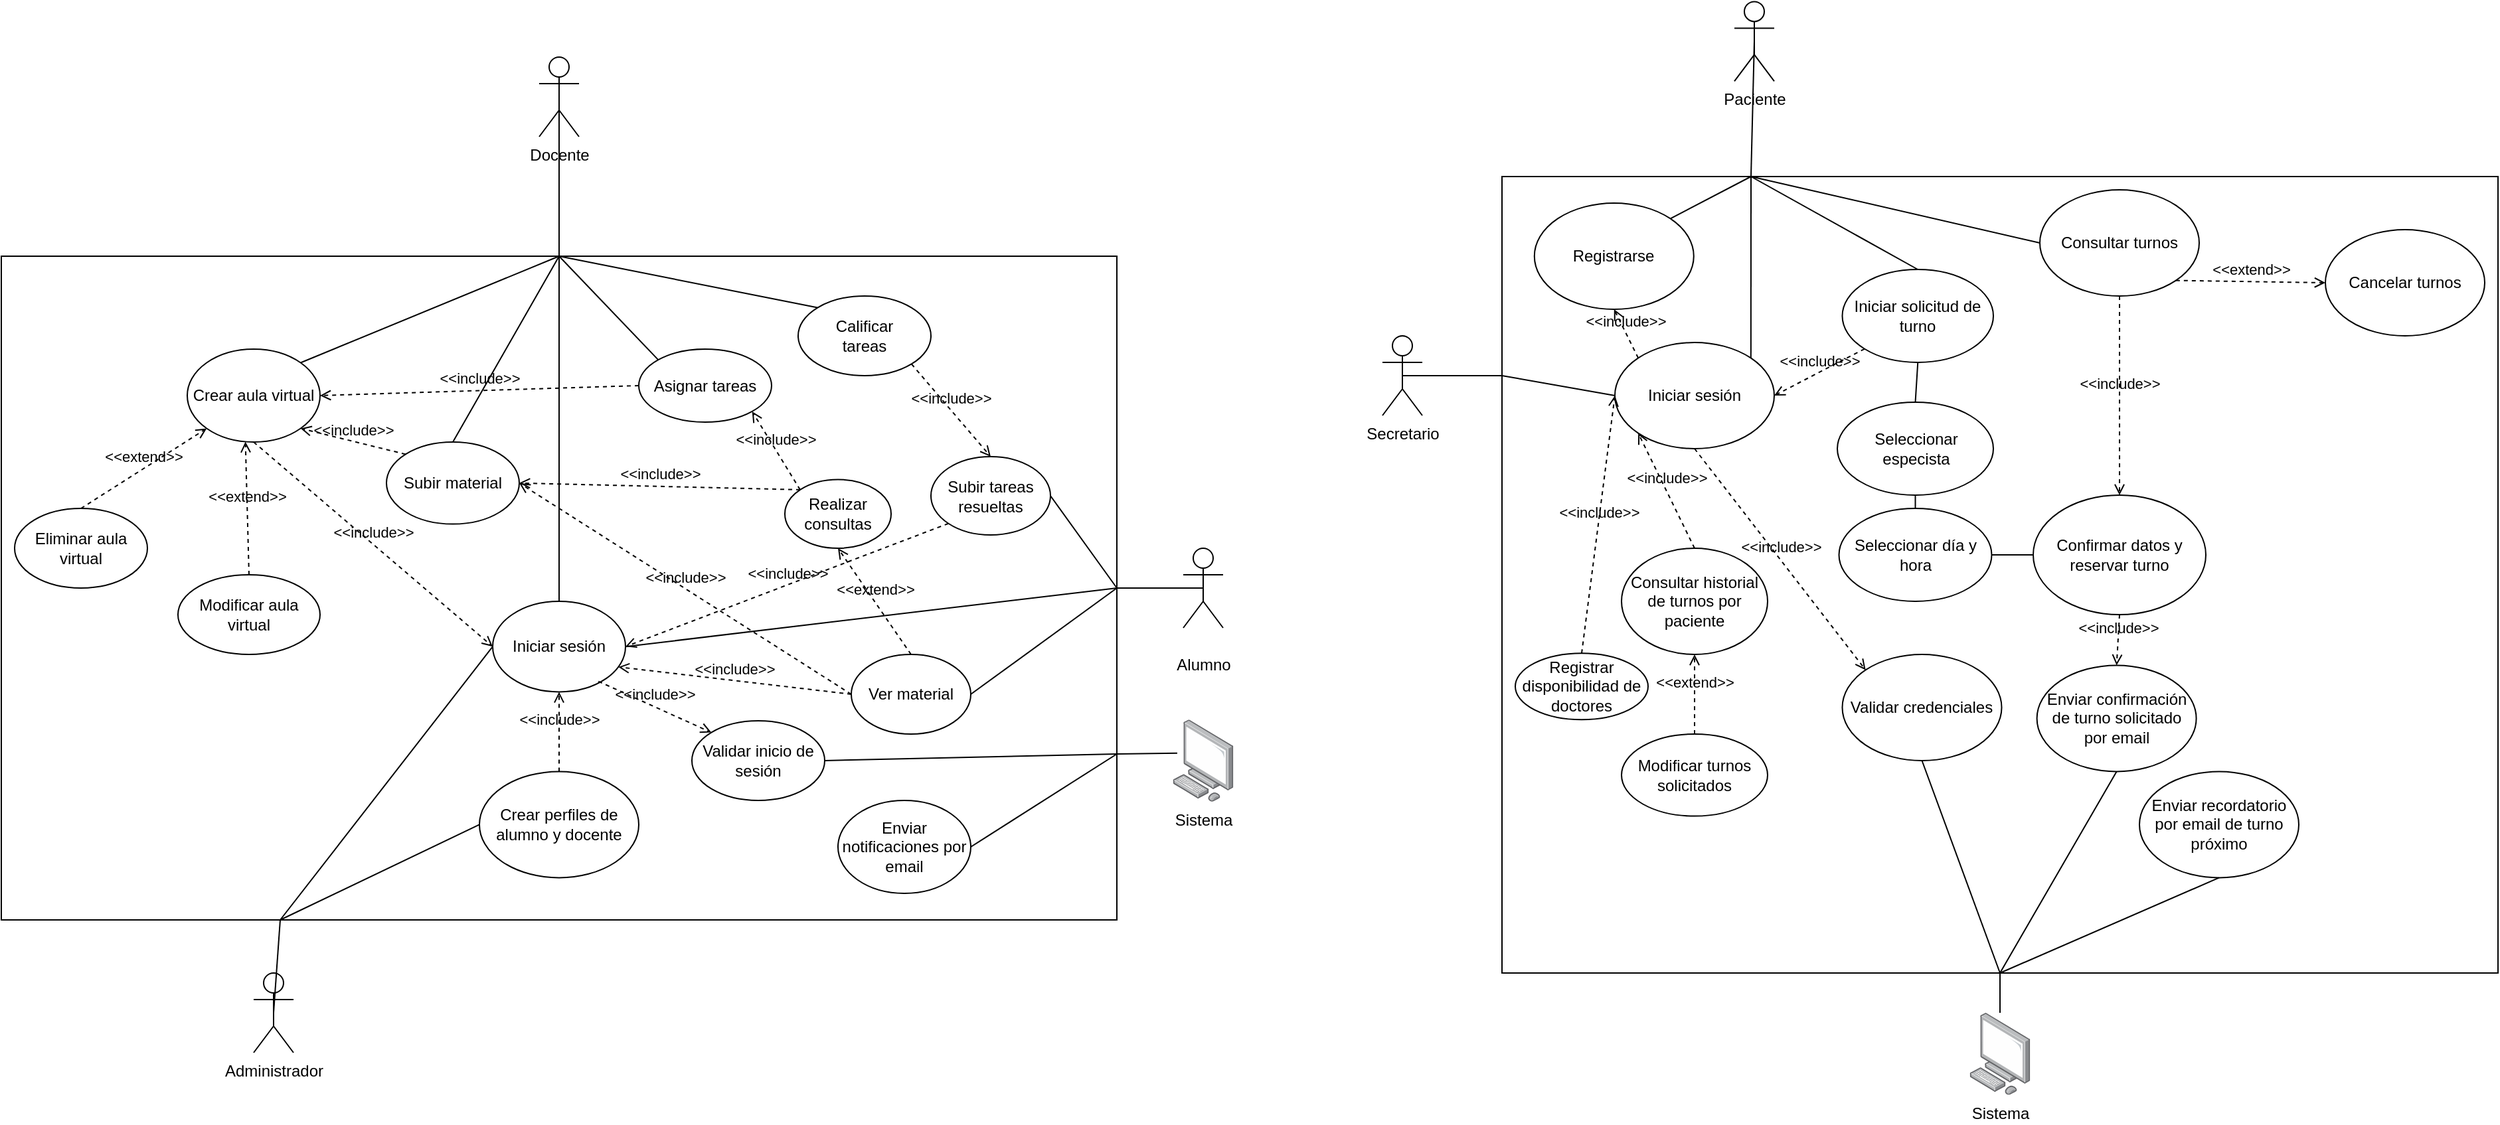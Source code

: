 <mxfile version="26.2.14">
  <diagram name="Página-1" id="scErUevI-4GT9AYKOMYy">
    <mxGraphModel dx="2680" dy="1925" grid="1" gridSize="10" guides="1" tooltips="1" connect="1" arrows="1" fold="1" page="1" pageScale="1" pageWidth="827" pageHeight="1169" math="0" shadow="0">
      <root>
        <mxCell id="0" />
        <mxCell id="1" parent="0" />
        <mxCell id="3wIR6ko056dWElmyYk91-91" value="" style="rounded=0;whiteSpace=wrap;html=1;" vertex="1" parent="1">
          <mxGeometry x="1020" y="-1000" width="750" height="600" as="geometry" />
        </mxCell>
        <mxCell id="y31MND58anYvLnVCojib-1" value="Docente" style="shape=umlActor;verticalLabelPosition=bottom;verticalAlign=top;html=1;outlineConnect=0;" parent="1" vertex="1">
          <mxGeometry x="295" y="-1090" width="30" height="60" as="geometry" />
        </mxCell>
        <mxCell id="3wIR6ko056dWElmyYk91-3" value="" style="rounded=0;whiteSpace=wrap;html=1;" vertex="1" parent="1">
          <mxGeometry x="-110" y="-940" width="840" height="500" as="geometry" />
        </mxCell>
        <mxCell id="3wIR6ko056dWElmyYk91-5" value="Sistema" style="image;points=[];aspect=fixed;html=1;align=center;shadow=0;dashed=0;image=img/lib/allied_telesis/computer_and_terminals/Personal_Computer.svg;" vertex="1" parent="1">
          <mxGeometry x="772.2" y="-590.9" width="45.6" height="61.8" as="geometry" />
        </mxCell>
        <mxCell id="3wIR6ko056dWElmyYk91-6" value="Administrador" style="shape=umlActor;verticalLabelPosition=bottom;verticalAlign=top;html=1;outlineConnect=0;" vertex="1" parent="1">
          <mxGeometry x="80" y="-400" width="30" height="60" as="geometry" />
        </mxCell>
        <mxCell id="3wIR6ko056dWElmyYk91-7" value="Iniciar sesión" style="ellipse;whiteSpace=wrap;html=1;" vertex="1" parent="1">
          <mxGeometry x="260" y="-680" width="100" height="68.2" as="geometry" />
        </mxCell>
        <mxCell id="3wIR6ko056dWElmyYk91-10" value="" style="endArrow=none;html=1;rounded=0;entryX=0.5;entryY=0.5;entryDx=0;entryDy=0;entryPerimeter=0;exitX=0.25;exitY=1;exitDx=0;exitDy=0;" edge="1" parent="1" source="3wIR6ko056dWElmyYk91-3" target="3wIR6ko056dWElmyYk91-6">
          <mxGeometry width="50" height="50" relative="1" as="geometry">
            <mxPoint x="140" y="-480" as="sourcePoint" />
            <mxPoint x="190" y="-530" as="targetPoint" />
          </mxGeometry>
        </mxCell>
        <mxCell id="3wIR6ko056dWElmyYk91-13" value="" style="endArrow=none;html=1;rounded=0;entryX=0;entryY=0.5;entryDx=0;entryDy=0;exitX=0.25;exitY=1;exitDx=0;exitDy=0;" edge="1" parent="1" source="3wIR6ko056dWElmyYk91-3" target="3wIR6ko056dWElmyYk91-7">
          <mxGeometry width="50" height="50" relative="1" as="geometry">
            <mxPoint x="80" y="-470" as="sourcePoint" />
            <mxPoint x="130" y="-520" as="targetPoint" />
          </mxGeometry>
        </mxCell>
        <mxCell id="3wIR6ko056dWElmyYk91-14" value="Crear perfiles de alumno y docente" style="ellipse;whiteSpace=wrap;html=1;" vertex="1" parent="1">
          <mxGeometry x="250" y="-551.8" width="120" height="80" as="geometry" />
        </mxCell>
        <mxCell id="3wIR6ko056dWElmyYk91-15" value="" style="endArrow=none;html=1;rounded=0;entryX=0;entryY=0.5;entryDx=0;entryDy=0;exitX=0.25;exitY=1;exitDx=0;exitDy=0;" edge="1" parent="1" source="3wIR6ko056dWElmyYk91-3" target="3wIR6ko056dWElmyYk91-14">
          <mxGeometry width="50" height="50" relative="1" as="geometry">
            <mxPoint x="130" y="-400" as="sourcePoint" />
            <mxPoint x="220" y="-490" as="targetPoint" />
          </mxGeometry>
        </mxCell>
        <mxCell id="3wIR6ko056dWElmyYk91-16" value="&amp;lt;&amp;lt;include&amp;gt;&amp;gt;" style="html=1;verticalAlign=bottom;labelBackgroundColor=none;endArrow=open;endFill=0;dashed=1;rounded=0;exitX=0.5;exitY=0;exitDx=0;exitDy=0;entryX=0.5;entryY=1;entryDx=0;entryDy=0;" edge="1" parent="1" source="3wIR6ko056dWElmyYk91-14" target="3wIR6ko056dWElmyYk91-7">
          <mxGeometry width="160" relative="1" as="geometry">
            <mxPoint x="300" y="-640" as="sourcePoint" />
            <mxPoint x="460" y="-640" as="targetPoint" />
          </mxGeometry>
        </mxCell>
        <mxCell id="3wIR6ko056dWElmyYk91-17" value="Crear aula virtual" style="ellipse;whiteSpace=wrap;html=1;" vertex="1" parent="1">
          <mxGeometry x="30" y="-870" width="100" height="70" as="geometry" />
        </mxCell>
        <mxCell id="3wIR6ko056dWElmyYk91-18" value="Modificar aula virtual" style="ellipse;whiteSpace=wrap;html=1;" vertex="1" parent="1">
          <mxGeometry x="23" y="-700" width="107" height="60" as="geometry" />
        </mxCell>
        <mxCell id="3wIR6ko056dWElmyYk91-19" value="Subir material" style="ellipse;whiteSpace=wrap;html=1;" vertex="1" parent="1">
          <mxGeometry x="180" y="-800" width="100" height="61.8" as="geometry" />
        </mxCell>
        <mxCell id="3wIR6ko056dWElmyYk91-25" value="Eliminar aula virtual" style="ellipse;whiteSpace=wrap;html=1;" vertex="1" parent="1">
          <mxGeometry x="-100" y="-750" width="100" height="60" as="geometry" />
        </mxCell>
        <mxCell id="3wIR6ko056dWElmyYk91-31" value="Asignar tareas" style="ellipse;whiteSpace=wrap;html=1;" vertex="1" parent="1">
          <mxGeometry x="370" y="-870" width="100" height="55" as="geometry" />
        </mxCell>
        <mxCell id="3wIR6ko056dWElmyYk91-35" value="Calificar&lt;div&gt;tareas&lt;/div&gt;" style="ellipse;whiteSpace=wrap;html=1;" vertex="1" parent="1">
          <mxGeometry x="490" y="-910" width="100" height="60" as="geometry" />
        </mxCell>
        <mxCell id="3wIR6ko056dWElmyYk91-37" value="" style="endArrow=none;html=1;rounded=0;exitX=1;exitY=0;exitDx=0;exitDy=0;entryX=0.5;entryY=0;entryDx=0;entryDy=0;" edge="1" parent="1" source="3wIR6ko056dWElmyYk91-17" target="3wIR6ko056dWElmyYk91-3">
          <mxGeometry width="50" height="50" relative="1" as="geometry">
            <mxPoint x="250" y="-850" as="sourcePoint" />
            <mxPoint x="300" y="-900" as="targetPoint" />
          </mxGeometry>
        </mxCell>
        <mxCell id="3wIR6ko056dWElmyYk91-38" value="" style="endArrow=none;html=1;rounded=0;entryX=0.5;entryY=0;entryDx=0;entryDy=0;exitX=0.5;exitY=0;exitDx=0;exitDy=0;" edge="1" parent="1" source="3wIR6ko056dWElmyYk91-19" target="3wIR6ko056dWElmyYk91-3">
          <mxGeometry width="50" height="50" relative="1" as="geometry">
            <mxPoint x="290" y="-840" as="sourcePoint" />
            <mxPoint x="340" y="-890" as="targetPoint" />
          </mxGeometry>
        </mxCell>
        <mxCell id="3wIR6ko056dWElmyYk91-39" value="" style="endArrow=none;html=1;rounded=0;entryX=0.5;entryY=0;entryDx=0;entryDy=0;exitX=0.5;exitY=0;exitDx=0;exitDy=0;" edge="1" parent="1" source="3wIR6ko056dWElmyYk91-7" target="3wIR6ko056dWElmyYk91-3">
          <mxGeometry width="50" height="50" relative="1" as="geometry">
            <mxPoint x="330" y="-780" as="sourcePoint" />
            <mxPoint x="380" y="-830" as="targetPoint" />
          </mxGeometry>
        </mxCell>
        <mxCell id="3wIR6ko056dWElmyYk91-40" value="" style="endArrow=none;html=1;rounded=0;exitX=0.5;exitY=0;exitDx=0;exitDy=0;entryX=0;entryY=0;entryDx=0;entryDy=0;" edge="1" parent="1" source="3wIR6ko056dWElmyYk91-3" target="3wIR6ko056dWElmyYk91-31">
          <mxGeometry width="50" height="50" relative="1" as="geometry">
            <mxPoint x="310" y="-930" as="sourcePoint" />
            <mxPoint x="420" y="-860" as="targetPoint" />
          </mxGeometry>
        </mxCell>
        <mxCell id="3wIR6ko056dWElmyYk91-41" value="" style="endArrow=none;html=1;rounded=0;exitX=0.5;exitY=0;exitDx=0;exitDy=0;entryX=0;entryY=0;entryDx=0;entryDy=0;" edge="1" parent="1" source="3wIR6ko056dWElmyYk91-3" target="3wIR6ko056dWElmyYk91-35">
          <mxGeometry width="50" height="50" relative="1" as="geometry">
            <mxPoint x="380" y="-830" as="sourcePoint" />
            <mxPoint x="430" y="-880" as="targetPoint" />
          </mxGeometry>
        </mxCell>
        <mxCell id="3wIR6ko056dWElmyYk91-42" value="" style="endArrow=none;html=1;rounded=0;entryX=0.5;entryY=0.5;entryDx=0;entryDy=0;entryPerimeter=0;exitX=0.5;exitY=0;exitDx=0;exitDy=0;" edge="1" parent="1" source="3wIR6ko056dWElmyYk91-3" target="y31MND58anYvLnVCojib-1">
          <mxGeometry width="50" height="50" relative="1" as="geometry">
            <mxPoint x="280" y="-950" as="sourcePoint" />
            <mxPoint x="330" y="-1000" as="targetPoint" />
          </mxGeometry>
        </mxCell>
        <mxCell id="3wIR6ko056dWElmyYk91-46" value="&amp;lt;&amp;lt;include&amp;gt;&amp;gt;" style="html=1;verticalAlign=bottom;labelBackgroundColor=none;endArrow=open;endFill=0;dashed=1;rounded=0;exitX=0.5;exitY=1;exitDx=0;exitDy=0;entryX=0;entryY=0.5;entryDx=0;entryDy=0;" edge="1" parent="1" source="3wIR6ko056dWElmyYk91-17" target="3wIR6ko056dWElmyYk91-7">
          <mxGeometry width="160" relative="1" as="geometry">
            <mxPoint y="-720" as="sourcePoint" />
            <mxPoint x="160" y="-720" as="targetPoint" />
          </mxGeometry>
        </mxCell>
        <mxCell id="3wIR6ko056dWElmyYk91-47" value="&amp;lt;&amp;lt;include&amp;gt;&amp;gt;" style="html=1;verticalAlign=bottom;labelBackgroundColor=none;endArrow=open;endFill=0;dashed=1;rounded=0;entryX=1;entryY=1;entryDx=0;entryDy=0;exitX=0;exitY=0;exitDx=0;exitDy=0;" edge="1" parent="1" source="3wIR6ko056dWElmyYk91-19" target="3wIR6ko056dWElmyYk91-17">
          <mxGeometry width="160" relative="1" as="geometry">
            <mxPoint x="20" y="-700" as="sourcePoint" />
            <mxPoint x="180" y="-700" as="targetPoint" />
          </mxGeometry>
        </mxCell>
        <mxCell id="3wIR6ko056dWElmyYk91-48" value="&amp;lt;&amp;lt;include&amp;gt;&amp;gt;" style="html=1;verticalAlign=bottom;labelBackgroundColor=none;endArrow=open;endFill=0;dashed=1;rounded=0;exitX=0;exitY=0.5;exitDx=0;exitDy=0;entryX=1;entryY=0.5;entryDx=0;entryDy=0;" edge="1" parent="1" source="3wIR6ko056dWElmyYk91-31" target="3wIR6ko056dWElmyYk91-17">
          <mxGeometry width="160" relative="1" as="geometry">
            <mxPoint x="450" y="-680" as="sourcePoint" />
            <mxPoint x="610" y="-680" as="targetPoint" />
          </mxGeometry>
        </mxCell>
        <mxCell id="3wIR6ko056dWElmyYk91-51" value="&lt;br&gt;Alumno" style="shape=umlActor;verticalLabelPosition=bottom;verticalAlign=top;html=1;outlineConnect=0;" vertex="1" parent="1">
          <mxGeometry x="780" y="-720" width="30" height="60" as="geometry" />
        </mxCell>
        <mxCell id="3wIR6ko056dWElmyYk91-52" value="Ver material" style="ellipse;whiteSpace=wrap;html=1;" vertex="1" parent="1">
          <mxGeometry x="530" y="-640" width="90" height="60" as="geometry" />
        </mxCell>
        <mxCell id="3wIR6ko056dWElmyYk91-53" value="Realizar consultas" style="ellipse;whiteSpace=wrap;html=1;" vertex="1" parent="1">
          <mxGeometry x="480" y="-771.8" width="80" height="51.8" as="geometry" />
        </mxCell>
        <mxCell id="3wIR6ko056dWElmyYk91-54" value="Subir tareas resueltas" style="ellipse;whiteSpace=wrap;html=1;" vertex="1" parent="1">
          <mxGeometry x="590" y="-789" width="90" height="59" as="geometry" />
        </mxCell>
        <mxCell id="3wIR6ko056dWElmyYk91-55" value="&amp;lt;&amp;lt;include&amp;gt;&amp;gt;" style="html=1;verticalAlign=bottom;labelBackgroundColor=none;endArrow=open;endFill=0;dashed=1;rounded=0;exitX=1;exitY=1;exitDx=0;exitDy=0;entryX=0.5;entryY=0;entryDx=0;entryDy=0;" edge="1" parent="1" source="3wIR6ko056dWElmyYk91-35" target="3wIR6ko056dWElmyYk91-54">
          <mxGeometry width="160" relative="1" as="geometry">
            <mxPoint x="640" y="-780" as="sourcePoint" />
            <mxPoint x="800" y="-780" as="targetPoint" />
          </mxGeometry>
        </mxCell>
        <mxCell id="3wIR6ko056dWElmyYk91-56" value="&amp;lt;&amp;lt;include&amp;gt;&amp;gt;" style="html=1;verticalAlign=bottom;labelBackgroundColor=none;endArrow=open;endFill=0;dashed=1;rounded=0;exitX=0;exitY=0;exitDx=0;exitDy=0;entryX=1;entryY=0.5;entryDx=0;entryDy=0;" edge="1" parent="1" source="3wIR6ko056dWElmyYk91-53" target="3wIR6ko056dWElmyYk91-19">
          <mxGeometry width="160" relative="1" as="geometry">
            <mxPoint x="450" y="-680" as="sourcePoint" />
            <mxPoint x="610" y="-680" as="targetPoint" />
          </mxGeometry>
        </mxCell>
        <mxCell id="3wIR6ko056dWElmyYk91-57" value="&amp;lt;&amp;lt;include&amp;gt;&amp;gt;" style="html=1;verticalAlign=bottom;labelBackgroundColor=none;endArrow=open;endFill=0;dashed=1;rounded=0;exitX=0;exitY=0;exitDx=0;exitDy=0;entryX=1;entryY=1;entryDx=0;entryDy=0;" edge="1" parent="1" source="3wIR6ko056dWElmyYk91-53" target="3wIR6ko056dWElmyYk91-31">
          <mxGeometry width="160" relative="1" as="geometry">
            <mxPoint x="440" y="-720" as="sourcePoint" />
            <mxPoint x="600" y="-720" as="targetPoint" />
          </mxGeometry>
        </mxCell>
        <mxCell id="3wIR6ko056dWElmyYk91-58" value="&amp;lt;&amp;lt;include&amp;gt;&amp;gt;" style="html=1;verticalAlign=bottom;labelBackgroundColor=none;endArrow=open;endFill=0;dashed=1;rounded=0;exitX=0;exitY=0.5;exitDx=0;exitDy=0;entryX=1;entryY=0.5;entryDx=0;entryDy=0;" edge="1" parent="1" source="3wIR6ko056dWElmyYk91-52" target="3wIR6ko056dWElmyYk91-19">
          <mxGeometry width="160" relative="1" as="geometry">
            <mxPoint x="540" y="-590" as="sourcePoint" />
            <mxPoint x="700" y="-590" as="targetPoint" />
          </mxGeometry>
        </mxCell>
        <mxCell id="3wIR6ko056dWElmyYk91-59" value="" style="endArrow=none;html=1;rounded=0;entryX=1;entryY=0.5;entryDx=0;entryDy=0;exitX=1;exitY=0.5;exitDx=0;exitDy=0;" edge="1" parent="1" source="3wIR6ko056dWElmyYk91-54" target="3wIR6ko056dWElmyYk91-3">
          <mxGeometry width="50" height="50" relative="1" as="geometry">
            <mxPoint x="650" y="-600" as="sourcePoint" />
            <mxPoint x="700" y="-650" as="targetPoint" />
          </mxGeometry>
        </mxCell>
        <mxCell id="3wIR6ko056dWElmyYk91-61" value="" style="endArrow=none;html=1;rounded=0;exitX=1;exitY=0.5;exitDx=0;exitDy=0;entryX=1;entryY=0.5;entryDx=0;entryDy=0;" edge="1" parent="1" source="3wIR6ko056dWElmyYk91-52" target="3wIR6ko056dWElmyYk91-3">
          <mxGeometry width="50" height="50" relative="1" as="geometry">
            <mxPoint x="680" y="-630" as="sourcePoint" />
            <mxPoint x="730" y="-680" as="targetPoint" />
          </mxGeometry>
        </mxCell>
        <mxCell id="3wIR6ko056dWElmyYk91-62" value="" style="endArrow=none;html=1;rounded=0;entryX=0.5;entryY=0.5;entryDx=0;entryDy=0;entryPerimeter=0;exitX=1;exitY=0.5;exitDx=0;exitDy=0;" edge="1" parent="1" source="3wIR6ko056dWElmyYk91-3" target="3wIR6ko056dWElmyYk91-51">
          <mxGeometry width="50" height="50" relative="1" as="geometry">
            <mxPoint x="670" y="-570" as="sourcePoint" />
            <mxPoint x="720" y="-620" as="targetPoint" />
          </mxGeometry>
        </mxCell>
        <mxCell id="3wIR6ko056dWElmyYk91-63" value="Enviar notificaciones por email" style="ellipse;whiteSpace=wrap;html=1;" vertex="1" parent="1">
          <mxGeometry x="520" y="-530" width="100" height="70" as="geometry" />
        </mxCell>
        <mxCell id="3wIR6ko056dWElmyYk91-64" value="" style="endArrow=none;html=1;rounded=0;exitX=1;exitY=0.5;exitDx=0;exitDy=0;entryX=1;entryY=0.75;entryDx=0;entryDy=0;" edge="1" parent="1" source="3wIR6ko056dWElmyYk91-63" target="3wIR6ko056dWElmyYk91-3">
          <mxGeometry width="50" height="50" relative="1" as="geometry">
            <mxPoint x="670" y="-460" as="sourcePoint" />
            <mxPoint x="720" y="-510" as="targetPoint" />
          </mxGeometry>
        </mxCell>
        <mxCell id="3wIR6ko056dWElmyYk91-65" value="&amp;lt;&amp;lt;extend&amp;gt;&amp;gt;" style="html=1;verticalAlign=bottom;labelBackgroundColor=none;endArrow=open;endFill=0;dashed=1;rounded=0;exitX=0.5;exitY=0;exitDx=0;exitDy=0;entryX=0.5;entryY=1;entryDx=0;entryDy=0;" edge="1" parent="1" source="3wIR6ko056dWElmyYk91-52" target="3wIR6ko056dWElmyYk91-53">
          <mxGeometry width="160" relative="1" as="geometry">
            <mxPoint x="570" y="-670" as="sourcePoint" />
            <mxPoint x="730" y="-670" as="targetPoint" />
          </mxGeometry>
        </mxCell>
        <mxCell id="3wIR6ko056dWElmyYk91-67" value="" style="endArrow=none;html=1;rounded=0;entryX=1;entryY=0.5;entryDx=0;entryDy=0;exitX=1;exitY=0.5;exitDx=0;exitDy=0;" edge="1" parent="1" source="3wIR6ko056dWElmyYk91-7" target="3wIR6ko056dWElmyYk91-3">
          <mxGeometry width="50" height="50" relative="1" as="geometry">
            <mxPoint x="610" y="-640" as="sourcePoint" />
            <mxPoint x="660" y="-690" as="targetPoint" />
          </mxGeometry>
        </mxCell>
        <mxCell id="3wIR6ko056dWElmyYk91-68" value="&amp;lt;&amp;lt;include&amp;gt;&amp;gt;" style="html=1;verticalAlign=bottom;labelBackgroundColor=none;endArrow=open;endFill=0;dashed=1;rounded=0;exitX=0;exitY=0.5;exitDx=0;exitDy=0;entryX=0.947;entryY=0.725;entryDx=0;entryDy=0;entryPerimeter=0;" edge="1" parent="1" source="3wIR6ko056dWElmyYk91-52" target="3wIR6ko056dWElmyYk91-7">
          <mxGeometry width="160" relative="1" as="geometry">
            <mxPoint x="480" y="-630" as="sourcePoint" />
            <mxPoint x="640" y="-630" as="targetPoint" />
          </mxGeometry>
        </mxCell>
        <mxCell id="3wIR6ko056dWElmyYk91-69" value="&amp;lt;&amp;lt;include&amp;gt;&amp;gt;" style="html=1;verticalAlign=bottom;labelBackgroundColor=none;endArrow=open;endFill=0;dashed=1;rounded=0;exitX=0;exitY=1;exitDx=0;exitDy=0;entryX=1;entryY=0.5;entryDx=0;entryDy=0;" edge="1" parent="1" source="3wIR6ko056dWElmyYk91-54" target="3wIR6ko056dWElmyYk91-7">
          <mxGeometry width="160" relative="1" as="geometry">
            <mxPoint x="560" y="-690" as="sourcePoint" />
            <mxPoint x="720" y="-690" as="targetPoint" />
          </mxGeometry>
        </mxCell>
        <mxCell id="3wIR6ko056dWElmyYk91-73" value="Secretario" style="shape=umlActor;verticalLabelPosition=bottom;verticalAlign=top;html=1;outlineConnect=0;" vertex="1" parent="1">
          <mxGeometry x="930" y="-880" width="30" height="60" as="geometry" />
        </mxCell>
        <mxCell id="3wIR6ko056dWElmyYk91-74" value="Paciente" style="shape=umlActor;verticalLabelPosition=bottom;verticalAlign=top;html=1;outlineConnect=0;" vertex="1" parent="1">
          <mxGeometry x="1195" y="-1131.8" width="30" height="60" as="geometry" />
        </mxCell>
        <mxCell id="3wIR6ko056dWElmyYk91-75" value="Iniciar sesión" style="ellipse;whiteSpace=wrap;html=1;" vertex="1" parent="1">
          <mxGeometry x="1105" y="-875" width="120" height="80" as="geometry" />
        </mxCell>
        <mxCell id="3wIR6ko056dWElmyYk91-76" value="Registrarse" style="ellipse;whiteSpace=wrap;html=1;" vertex="1" parent="1">
          <mxGeometry x="1044.4" y="-980" width="120" height="80" as="geometry" />
        </mxCell>
        <mxCell id="3wIR6ko056dWElmyYk91-77" value="Iniciar solicitud de turno" style="ellipse;whiteSpace=wrap;html=1;" vertex="1" parent="1">
          <mxGeometry x="1276.25" y="-930" width="113.75" height="70" as="geometry" />
        </mxCell>
        <mxCell id="3wIR6ko056dWElmyYk91-78" value="Consultar turnos" style="ellipse;whiteSpace=wrap;html=1;" vertex="1" parent="1">
          <mxGeometry x="1425" y="-990" width="120" height="80" as="geometry" />
        </mxCell>
        <mxCell id="3wIR6ko056dWElmyYk91-79" value="Cancelar turnos" style="ellipse;whiteSpace=wrap;html=1;" vertex="1" parent="1">
          <mxGeometry x="1640" y="-960" width="120" height="80" as="geometry" />
        </mxCell>
        <mxCell id="3wIR6ko056dWElmyYk91-80" value="Registrar disponibilidad de doctores" style="ellipse;whiteSpace=wrap;html=1;" vertex="1" parent="1">
          <mxGeometry x="1030" y="-640.9" width="100" height="50" as="geometry" />
        </mxCell>
        <mxCell id="3wIR6ko056dWElmyYk91-81" value="Seleccionar especista" style="ellipse;whiteSpace=wrap;html=1;" vertex="1" parent="1">
          <mxGeometry x="1272.5" y="-830" width="117.5" height="70" as="geometry" />
        </mxCell>
        <mxCell id="3wIR6ko056dWElmyYk91-82" value="Seleccionar día y hora" style="ellipse;whiteSpace=wrap;html=1;" vertex="1" parent="1">
          <mxGeometry x="1273.75" y="-750" width="115" height="70" as="geometry" />
        </mxCell>
        <mxCell id="3wIR6ko056dWElmyYk91-83" value="Confirmar datos y reservar turno" style="ellipse;whiteSpace=wrap;html=1;" vertex="1" parent="1">
          <mxGeometry x="1420" y="-760" width="130" height="90" as="geometry" />
        </mxCell>
        <mxCell id="3wIR6ko056dWElmyYk91-84" value="Enviar confirmación de turno solicitado por email" style="ellipse;whiteSpace=wrap;html=1;" vertex="1" parent="1">
          <mxGeometry x="1422.8" y="-631.8" width="120" height="80" as="geometry" />
        </mxCell>
        <mxCell id="3wIR6ko056dWElmyYk91-85" value="Sistema" style="image;points=[];aspect=fixed;html=1;align=center;shadow=0;dashed=0;image=img/lib/allied_telesis/computer_and_terminals/Personal_Computer.svg;" vertex="1" parent="1">
          <mxGeometry x="1372.2" y="-370.0" width="45.6" height="61.8" as="geometry" />
        </mxCell>
        <mxCell id="3wIR6ko056dWElmyYk91-87" value="Enviar recordatorio por email de turno próximo" style="ellipse;whiteSpace=wrap;html=1;" vertex="1" parent="1">
          <mxGeometry x="1500" y="-551.8" width="120" height="80" as="geometry" />
        </mxCell>
        <mxCell id="3wIR6ko056dWElmyYk91-88" value="Modificar turnos solicitados" style="ellipse;whiteSpace=wrap;html=1;" vertex="1" parent="1">
          <mxGeometry x="1110" y="-580" width="110" height="61.8" as="geometry" />
        </mxCell>
        <mxCell id="3wIR6ko056dWElmyYk91-89" value="Consultar historial de turnos por paciente" style="ellipse;whiteSpace=wrap;html=1;" vertex="1" parent="1">
          <mxGeometry x="1110" y="-720" width="110" height="80" as="geometry" />
        </mxCell>
        <mxCell id="3wIR6ko056dWElmyYk91-92" value="" style="endArrow=none;html=1;rounded=0;exitX=0.5;exitY=0;exitDx=0;exitDy=0;entryX=0.25;entryY=0;entryDx=0;entryDy=0;" edge="1" parent="1" source="3wIR6ko056dWElmyYk91-77" target="3wIR6ko056dWElmyYk91-91">
          <mxGeometry width="50" height="50" relative="1" as="geometry">
            <mxPoint x="1440" y="-940" as="sourcePoint" />
            <mxPoint x="1490" y="-990" as="targetPoint" />
          </mxGeometry>
        </mxCell>
        <mxCell id="3wIR6ko056dWElmyYk91-93" value="" style="endArrow=none;html=1;rounded=0;entryX=0.5;entryY=1;entryDx=0;entryDy=0;exitX=0.5;exitY=0;exitDx=0;exitDy=0;" edge="1" parent="1" source="3wIR6ko056dWElmyYk91-81" target="3wIR6ko056dWElmyYk91-77">
          <mxGeometry width="50" height="50" relative="1" as="geometry">
            <mxPoint x="1220" y="-850" as="sourcePoint" />
            <mxPoint x="1270" y="-900" as="targetPoint" />
          </mxGeometry>
        </mxCell>
        <mxCell id="3wIR6ko056dWElmyYk91-94" value="" style="endArrow=none;html=1;rounded=0;entryX=0.5;entryY=1;entryDx=0;entryDy=0;exitX=0.5;exitY=0;exitDx=0;exitDy=0;" edge="1" parent="1" source="3wIR6ko056dWElmyYk91-82" target="3wIR6ko056dWElmyYk91-81">
          <mxGeometry width="50" height="50" relative="1" as="geometry">
            <mxPoint x="1180" y="-630" as="sourcePoint" />
            <mxPoint x="1230" y="-680" as="targetPoint" />
          </mxGeometry>
        </mxCell>
        <mxCell id="3wIR6ko056dWElmyYk91-95" value="" style="endArrow=none;html=1;rounded=0;entryX=0;entryY=0.5;entryDx=0;entryDy=0;exitX=1;exitY=0.5;exitDx=0;exitDy=0;" edge="1" parent="1" source="3wIR6ko056dWElmyYk91-82" target="3wIR6ko056dWElmyYk91-83">
          <mxGeometry width="50" height="50" relative="1" as="geometry">
            <mxPoint x="1330" y="-580" as="sourcePoint" />
            <mxPoint x="1380" y="-630" as="targetPoint" />
          </mxGeometry>
        </mxCell>
        <mxCell id="3wIR6ko056dWElmyYk91-96" value="" style="endArrow=none;html=1;rounded=0;entryX=0.25;entryY=0;entryDx=0;entryDy=0;exitX=0;exitY=0.5;exitDx=0;exitDy=0;" edge="1" parent="1" source="3wIR6ko056dWElmyYk91-78" target="3wIR6ko056dWElmyYk91-91">
          <mxGeometry width="50" height="50" relative="1" as="geometry">
            <mxPoint x="1540" y="-840" as="sourcePoint" />
            <mxPoint x="1590" y="-890" as="targetPoint" />
          </mxGeometry>
        </mxCell>
        <mxCell id="3wIR6ko056dWElmyYk91-97" value="" style="endArrow=none;html=1;rounded=0;entryX=0.25;entryY=0;entryDx=0;entryDy=0;exitX=1;exitY=0;exitDx=0;exitDy=0;" edge="1" parent="1" source="3wIR6ko056dWElmyYk91-76" target="3wIR6ko056dWElmyYk91-91">
          <mxGeometry width="50" height="50" relative="1" as="geometry">
            <mxPoint x="1250" y="-940" as="sourcePoint" />
            <mxPoint x="1300" y="-990" as="targetPoint" />
          </mxGeometry>
        </mxCell>
        <mxCell id="3wIR6ko056dWElmyYk91-98" value="" style="endArrow=none;html=1;rounded=0;entryX=0.25;entryY=0;entryDx=0;entryDy=0;exitX=1;exitY=0;exitDx=0;exitDy=0;" edge="1" parent="1" source="3wIR6ko056dWElmyYk91-75" target="3wIR6ko056dWElmyYk91-91">
          <mxGeometry width="50" height="50" relative="1" as="geometry">
            <mxPoint x="1220" y="-910" as="sourcePoint" />
            <mxPoint x="1270" y="-960" as="targetPoint" />
          </mxGeometry>
        </mxCell>
        <mxCell id="3wIR6ko056dWElmyYk91-100" value="&amp;lt;&amp;lt;include&amp;gt;&amp;gt;" style="html=1;verticalAlign=bottom;labelBackgroundColor=none;endArrow=open;endFill=0;dashed=1;rounded=0;entryX=0.5;entryY=1;entryDx=0;entryDy=0;exitX=0;exitY=0;exitDx=0;exitDy=0;" edge="1" parent="1" source="3wIR6ko056dWElmyYk91-75" target="3wIR6ko056dWElmyYk91-76">
          <mxGeometry width="160" relative="1" as="geometry">
            <mxPoint x="1070" y="-730" as="sourcePoint" />
            <mxPoint x="1230" y="-730" as="targetPoint" />
          </mxGeometry>
        </mxCell>
        <mxCell id="3wIR6ko056dWElmyYk91-101" value="" style="endArrow=none;html=1;rounded=0;exitX=0.25;exitY=0;exitDx=0;exitDy=0;" edge="1" parent="1" source="3wIR6ko056dWElmyYk91-91">
          <mxGeometry width="50" height="50" relative="1" as="geometry">
            <mxPoint x="1370" y="-1020" as="sourcePoint" />
            <mxPoint x="1210" y="-1102" as="targetPoint" />
          </mxGeometry>
        </mxCell>
        <mxCell id="3wIR6ko056dWElmyYk91-102" value="&amp;lt;&amp;lt;include&amp;gt;&amp;gt;" style="html=1;verticalAlign=bottom;labelBackgroundColor=none;endArrow=open;endFill=0;dashed=1;rounded=0;exitX=0;exitY=1;exitDx=0;exitDy=0;entryX=1;entryY=0.5;entryDx=0;entryDy=0;" edge="1" parent="1" source="3wIR6ko056dWElmyYk91-77" target="3wIR6ko056dWElmyYk91-75">
          <mxGeometry width="160" relative="1" as="geometry">
            <mxPoint x="1150" y="-720" as="sourcePoint" />
            <mxPoint x="1310" y="-720" as="targetPoint" />
          </mxGeometry>
        </mxCell>
        <mxCell id="3wIR6ko056dWElmyYk91-104" value="&amp;lt;&amp;lt;include&amp;gt;&amp;gt;" style="html=1;verticalAlign=bottom;labelBackgroundColor=none;endArrow=open;endFill=0;dashed=1;rounded=0;entryX=0.5;entryY=0;entryDx=0;entryDy=0;exitX=0.5;exitY=1;exitDx=0;exitDy=0;" edge="1" parent="1" source="3wIR6ko056dWElmyYk91-78" target="3wIR6ko056dWElmyYk91-83">
          <mxGeometry x="0.002" width="160" relative="1" as="geometry">
            <mxPoint x="1748.534" y="-769.996" as="sourcePoint" />
            <mxPoint x="1639.998" y="-705.1" as="targetPoint" />
            <mxPoint as="offset" />
          </mxGeometry>
        </mxCell>
        <mxCell id="3wIR6ko056dWElmyYk91-105" value="" style="endArrow=none;html=1;rounded=0;entryX=0;entryY=0.5;entryDx=0;entryDy=0;exitX=0;exitY=0.25;exitDx=0;exitDy=0;" edge="1" parent="1" source="3wIR6ko056dWElmyYk91-91" target="3wIR6ko056dWElmyYk91-75">
          <mxGeometry width="50" height="50" relative="1" as="geometry">
            <mxPoint x="1090" y="-720" as="sourcePoint" />
            <mxPoint x="1140" y="-770" as="targetPoint" />
          </mxGeometry>
        </mxCell>
        <mxCell id="3wIR6ko056dWElmyYk91-109" value="&amp;lt;&amp;lt;extend&amp;gt;&amp;gt;" style="html=1;verticalAlign=bottom;labelBackgroundColor=none;endArrow=open;endFill=0;dashed=1;rounded=0;entryX=0.5;entryY=1;entryDx=0;entryDy=0;exitX=0.5;exitY=0;exitDx=0;exitDy=0;" edge="1" parent="1" source="3wIR6ko056dWElmyYk91-88" target="3wIR6ko056dWElmyYk91-89">
          <mxGeometry width="160" relative="1" as="geometry">
            <mxPoint x="1190" y="-620" as="sourcePoint" />
            <mxPoint x="1350" y="-620" as="targetPoint" />
          </mxGeometry>
        </mxCell>
        <mxCell id="3wIR6ko056dWElmyYk91-110" value="&amp;lt;&amp;lt;extend&amp;gt;&amp;gt;" style="html=1;verticalAlign=bottom;labelBackgroundColor=none;endArrow=open;endFill=0;dashed=1;rounded=0;exitX=1;exitY=1;exitDx=0;exitDy=0;entryX=0;entryY=0.5;entryDx=0;entryDy=0;" edge="1" parent="1" source="3wIR6ko056dWElmyYk91-78" target="3wIR6ko056dWElmyYk91-79">
          <mxGeometry width="160" relative="1" as="geometry">
            <mxPoint x="1470" y="-850" as="sourcePoint" />
            <mxPoint x="1630" y="-850" as="targetPoint" />
          </mxGeometry>
        </mxCell>
        <mxCell id="3wIR6ko056dWElmyYk91-112" value="" style="endArrow=none;html=1;rounded=0;entryX=0;entryY=0.25;entryDx=0;entryDy=0;exitX=0.5;exitY=0.5;exitDx=0;exitDy=0;exitPerimeter=0;" edge="1" parent="1" source="3wIR6ko056dWElmyYk91-73" target="3wIR6ko056dWElmyYk91-91">
          <mxGeometry width="50" height="50" relative="1" as="geometry">
            <mxPoint x="910" y="-520" as="sourcePoint" />
            <mxPoint x="960" y="-570" as="targetPoint" />
          </mxGeometry>
        </mxCell>
        <mxCell id="3wIR6ko056dWElmyYk91-113" value="" style="endArrow=none;html=1;rounded=0;entryX=0.5;entryY=1;entryDx=0;entryDy=0;" edge="1" parent="1" source="3wIR6ko056dWElmyYk91-85" target="3wIR6ko056dWElmyYk91-91">
          <mxGeometry width="50" height="50" relative="1" as="geometry">
            <mxPoint x="1330" y="-320" as="sourcePoint" />
            <mxPoint x="1380" y="-370" as="targetPoint" />
          </mxGeometry>
        </mxCell>
        <mxCell id="3wIR6ko056dWElmyYk91-114" value="" style="endArrow=none;html=1;rounded=0;entryX=0.5;entryY=1;entryDx=0;entryDy=0;exitX=0.5;exitY=1;exitDx=0;exitDy=0;" edge="1" parent="1" source="3wIR6ko056dWElmyYk91-91" target="3wIR6ko056dWElmyYk91-84">
          <mxGeometry width="50" height="50" relative="1" as="geometry">
            <mxPoint x="1410" y="-430" as="sourcePoint" />
            <mxPoint x="1460" y="-480" as="targetPoint" />
          </mxGeometry>
        </mxCell>
        <mxCell id="3wIR6ko056dWElmyYk91-115" value="" style="endArrow=none;html=1;rounded=0;exitX=0.5;exitY=1;exitDx=0;exitDy=0;entryX=0.5;entryY=1;entryDx=0;entryDy=0;" edge="1" parent="1" source="3wIR6ko056dWElmyYk91-91" target="3wIR6ko056dWElmyYk91-87">
          <mxGeometry width="50" height="50" relative="1" as="geometry">
            <mxPoint x="1450" y="-410" as="sourcePoint" />
            <mxPoint x="1500" y="-460" as="targetPoint" />
          </mxGeometry>
        </mxCell>
        <mxCell id="3wIR6ko056dWElmyYk91-135" value="Validar inicio de sesión" style="ellipse;whiteSpace=wrap;html=1;" vertex="1" parent="1">
          <mxGeometry x="410" y="-590" width="100" height="60" as="geometry" />
        </mxCell>
        <mxCell id="3wIR6ko056dWElmyYk91-136" value="&amp;lt;&amp;lt;include&amp;gt;&amp;gt;" style="html=1;verticalAlign=bottom;labelBackgroundColor=none;endArrow=open;endFill=0;dashed=1;rounded=0;entryX=0;entryY=0;entryDx=0;entryDy=0;exitX=0.796;exitY=0.884;exitDx=0;exitDy=0;exitPerimeter=0;" edge="1" parent="1" source="3wIR6ko056dWElmyYk91-7" target="3wIR6ko056dWElmyYk91-135">
          <mxGeometry width="160" relative="1" as="geometry">
            <mxPoint x="350" y="-620" as="sourcePoint" />
            <mxPoint x="510" y="-620" as="targetPoint" />
          </mxGeometry>
        </mxCell>
        <mxCell id="3wIR6ko056dWElmyYk91-137" value="" style="endArrow=none;html=1;rounded=0;exitX=1;exitY=0.5;exitDx=0;exitDy=0;entryX=1;entryY=0.75;entryDx=0;entryDy=0;" edge="1" parent="1" source="3wIR6ko056dWElmyYk91-135" target="3wIR6ko056dWElmyYk91-3">
          <mxGeometry width="50" height="50" relative="1" as="geometry">
            <mxPoint x="670" y="-540" as="sourcePoint" />
            <mxPoint x="720" y="-590" as="targetPoint" />
          </mxGeometry>
        </mxCell>
        <mxCell id="3wIR6ko056dWElmyYk91-138" value="" style="endArrow=none;html=1;rounded=0;exitX=1;exitY=0.75;exitDx=0;exitDy=0;entryX=0.072;entryY=0.409;entryDx=0;entryDy=0;entryPerimeter=0;" edge="1" parent="1" source="3wIR6ko056dWElmyYk91-3" target="3wIR6ko056dWElmyYk91-5">
          <mxGeometry width="50" height="50" relative="1" as="geometry">
            <mxPoint x="740" y="-550" as="sourcePoint" />
            <mxPoint x="790" y="-600" as="targetPoint" />
          </mxGeometry>
        </mxCell>
        <mxCell id="3wIR6ko056dWElmyYk91-140" value="&amp;lt;&amp;lt;extend&amp;gt;&amp;gt;" style="html=1;verticalAlign=bottom;labelBackgroundColor=none;endArrow=open;endFill=0;dashed=1;rounded=0;exitX=0.5;exitY=0;exitDx=0;exitDy=0;entryX=0;entryY=1;entryDx=0;entryDy=0;" edge="1" parent="1" source="3wIR6ko056dWElmyYk91-25" target="3wIR6ko056dWElmyYk91-17">
          <mxGeometry width="160" relative="1" as="geometry">
            <mxPoint x="-30" y="-760" as="sourcePoint" />
            <mxPoint x="130" y="-760" as="targetPoint" />
          </mxGeometry>
        </mxCell>
        <mxCell id="3wIR6ko056dWElmyYk91-141" value="&amp;lt;&amp;lt;extend&amp;gt;&amp;gt;" style="html=1;verticalAlign=bottom;labelBackgroundColor=none;endArrow=open;endFill=0;dashed=1;rounded=0;exitX=0.5;exitY=0;exitDx=0;exitDy=0;entryX=0.438;entryY=0.996;entryDx=0;entryDy=0;entryPerimeter=0;" edge="1" parent="1" source="3wIR6ko056dWElmyYk91-18" target="3wIR6ko056dWElmyYk91-17">
          <mxGeometry width="160" relative="1" as="geometry">
            <mxPoint x="-70" y="-830" as="sourcePoint" />
            <mxPoint x="90" y="-830" as="targetPoint" />
          </mxGeometry>
        </mxCell>
        <mxCell id="3wIR6ko056dWElmyYk91-142" value="Validar credenciales" style="ellipse;whiteSpace=wrap;html=1;" vertex="1" parent="1">
          <mxGeometry x="1276.25" y="-640" width="120" height="80" as="geometry" />
        </mxCell>
        <mxCell id="3wIR6ko056dWElmyYk91-144" value="&amp;lt;&amp;lt;include&amp;gt;&amp;gt;" style="html=1;verticalAlign=bottom;labelBackgroundColor=none;endArrow=open;endFill=0;dashed=1;rounded=0;exitX=0.5;exitY=1;exitDx=0;exitDy=0;entryX=0;entryY=0;entryDx=0;entryDy=0;" edge="1" parent="1" source="3wIR6ko056dWElmyYk91-75" target="3wIR6ko056dWElmyYk91-142">
          <mxGeometry width="160" relative="1" as="geometry">
            <mxPoint x="1211" y="-738.2" as="sourcePoint" />
            <mxPoint x="1371" y="-738.2" as="targetPoint" />
          </mxGeometry>
        </mxCell>
        <mxCell id="3wIR6ko056dWElmyYk91-145" value="" style="endArrow=none;html=1;rounded=0;entryX=0.5;entryY=1;entryDx=0;entryDy=0;exitX=0.5;exitY=1;exitDx=0;exitDy=0;" edge="1" parent="1" source="3wIR6ko056dWElmyYk91-91" target="3wIR6ko056dWElmyYk91-142">
          <mxGeometry width="50" height="50" relative="1" as="geometry">
            <mxPoint x="1520" y="-460" as="sourcePoint" />
            <mxPoint x="1570" y="-510" as="targetPoint" />
          </mxGeometry>
        </mxCell>
        <mxCell id="3wIR6ko056dWElmyYk91-146" value="&amp;lt;&amp;lt;include&amp;gt;&amp;gt;" style="html=1;verticalAlign=bottom;labelBackgroundColor=none;endArrow=open;endFill=0;dashed=1;rounded=0;exitX=0.5;exitY=1;exitDx=0;exitDy=0;entryX=0.5;entryY=0;entryDx=0;entryDy=0;" edge="1" parent="1" source="3wIR6ko056dWElmyYk91-83" target="3wIR6ko056dWElmyYk91-84">
          <mxGeometry width="160" relative="1" as="geometry">
            <mxPoint x="1680" y="-710" as="sourcePoint" />
            <mxPoint x="1840" y="-710" as="targetPoint" />
          </mxGeometry>
        </mxCell>
        <mxCell id="3wIR6ko056dWElmyYk91-147" value="&amp;lt;&amp;lt;include&amp;gt;&amp;gt;" style="html=1;verticalAlign=bottom;labelBackgroundColor=none;endArrow=open;endFill=0;dashed=1;rounded=0;exitX=0.5;exitY=0;exitDx=0;exitDy=0;entryX=0;entryY=1;entryDx=0;entryDy=0;" edge="1" parent="1" source="3wIR6ko056dWElmyYk91-89" target="3wIR6ko056dWElmyYk91-75">
          <mxGeometry width="160" relative="1" as="geometry">
            <mxPoint x="1140" y="-750" as="sourcePoint" />
            <mxPoint x="1300" y="-750" as="targetPoint" />
          </mxGeometry>
        </mxCell>
        <mxCell id="3wIR6ko056dWElmyYk91-148" value="&amp;lt;&amp;lt;include&amp;gt;&amp;gt;" style="html=1;verticalAlign=bottom;labelBackgroundColor=none;endArrow=open;endFill=0;dashed=1;rounded=0;exitX=0.5;exitY=0;exitDx=0;exitDy=0;entryX=0;entryY=0.5;entryDx=0;entryDy=0;" edge="1" parent="1" source="3wIR6ko056dWElmyYk91-80" target="3wIR6ko056dWElmyYk91-75">
          <mxGeometry width="160" relative="1" as="geometry">
            <mxPoint x="1060" y="-590" as="sourcePoint" />
            <mxPoint x="1220" y="-590" as="targetPoint" />
          </mxGeometry>
        </mxCell>
      </root>
    </mxGraphModel>
  </diagram>
</mxfile>
